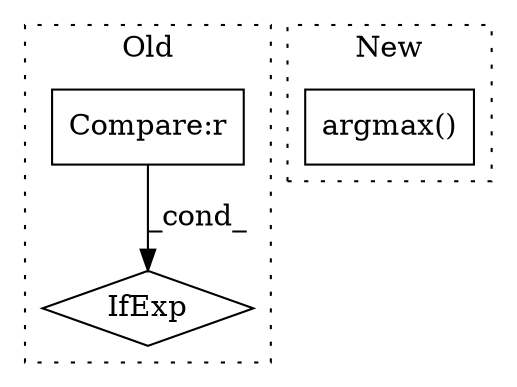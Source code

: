 digraph G {
subgraph cluster0 {
1 [label="IfExp" a="51" s="9020,9050" l="4,6" shape="diamond"];
3 [label="Compare:r" a="40" s="9024" l="26" shape="box"];
label = "Old";
style="dotted";
}
subgraph cluster1 {
2 [label="argmax()" a="75" s="12048,12064" l="10,9" shape="box"];
label = "New";
style="dotted";
}
3 -> 1 [label="_cond_"];
}